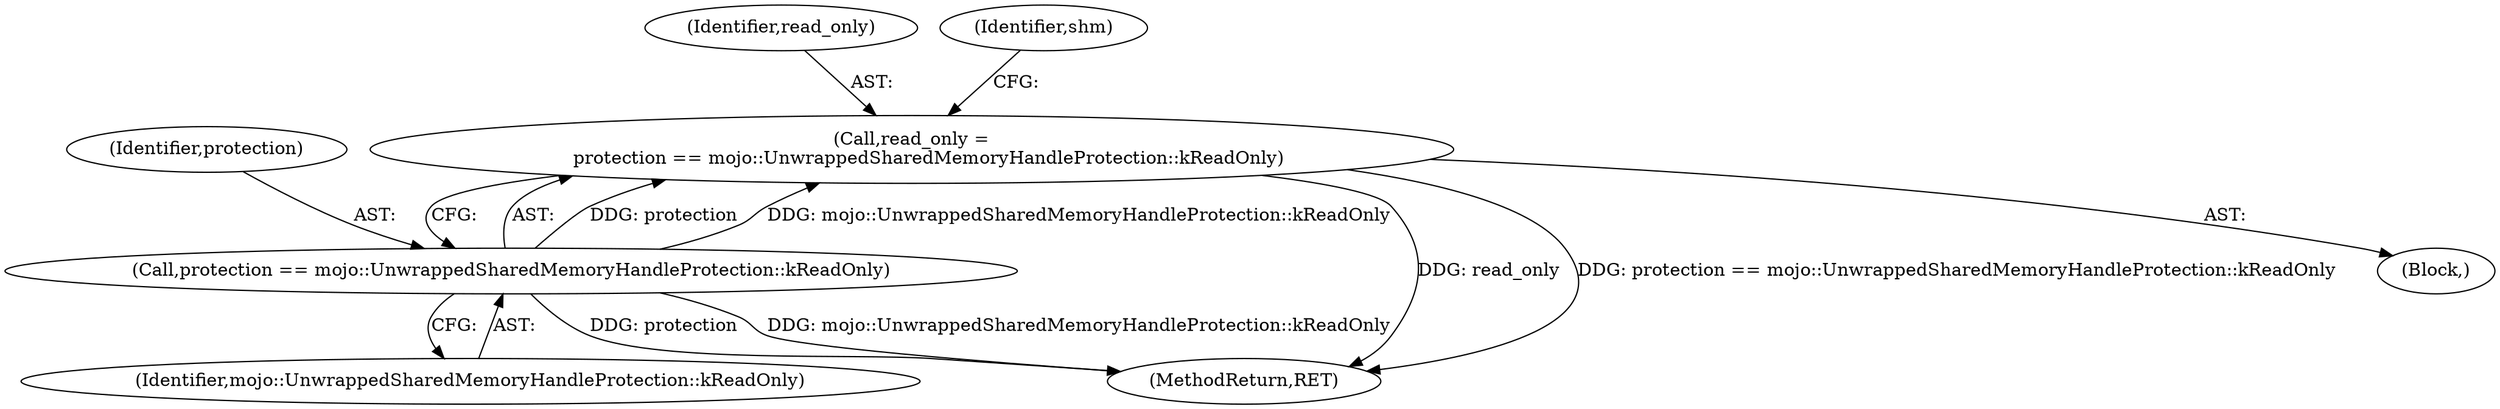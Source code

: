 digraph "0_Chrome_673ce95d481ea9368c4d4d43ac756ba1d6d9e608_17@API" {
"1000148" [label="(Call,read_only =\n      protection == mojo::UnwrappedSharedMemoryHandleProtection::kReadOnly)"];
"1000150" [label="(Call,protection == mojo::UnwrappedSharedMemoryHandleProtection::kReadOnly)"];
"1000102" [label="(Block,)"];
"1000149" [label="(Identifier,read_only)"];
"1000155" [label="(Identifier,shm)"];
"1000152" [label="(Identifier,mojo::UnwrappedSharedMemoryHandleProtection::kReadOnly)"];
"1000176" [label="(MethodReturn,RET)"];
"1000150" [label="(Call,protection == mojo::UnwrappedSharedMemoryHandleProtection::kReadOnly)"];
"1000151" [label="(Identifier,protection)"];
"1000148" [label="(Call,read_only =\n      protection == mojo::UnwrappedSharedMemoryHandleProtection::kReadOnly)"];
"1000148" -> "1000102"  [label="AST: "];
"1000148" -> "1000150"  [label="CFG: "];
"1000149" -> "1000148"  [label="AST: "];
"1000150" -> "1000148"  [label="AST: "];
"1000155" -> "1000148"  [label="CFG: "];
"1000148" -> "1000176"  [label="DDG: read_only"];
"1000148" -> "1000176"  [label="DDG: protection == mojo::UnwrappedSharedMemoryHandleProtection::kReadOnly"];
"1000150" -> "1000148"  [label="DDG: protection"];
"1000150" -> "1000148"  [label="DDG: mojo::UnwrappedSharedMemoryHandleProtection::kReadOnly"];
"1000150" -> "1000152"  [label="CFG: "];
"1000151" -> "1000150"  [label="AST: "];
"1000152" -> "1000150"  [label="AST: "];
"1000150" -> "1000176"  [label="DDG: protection"];
"1000150" -> "1000176"  [label="DDG: mojo::UnwrappedSharedMemoryHandleProtection::kReadOnly"];
}
